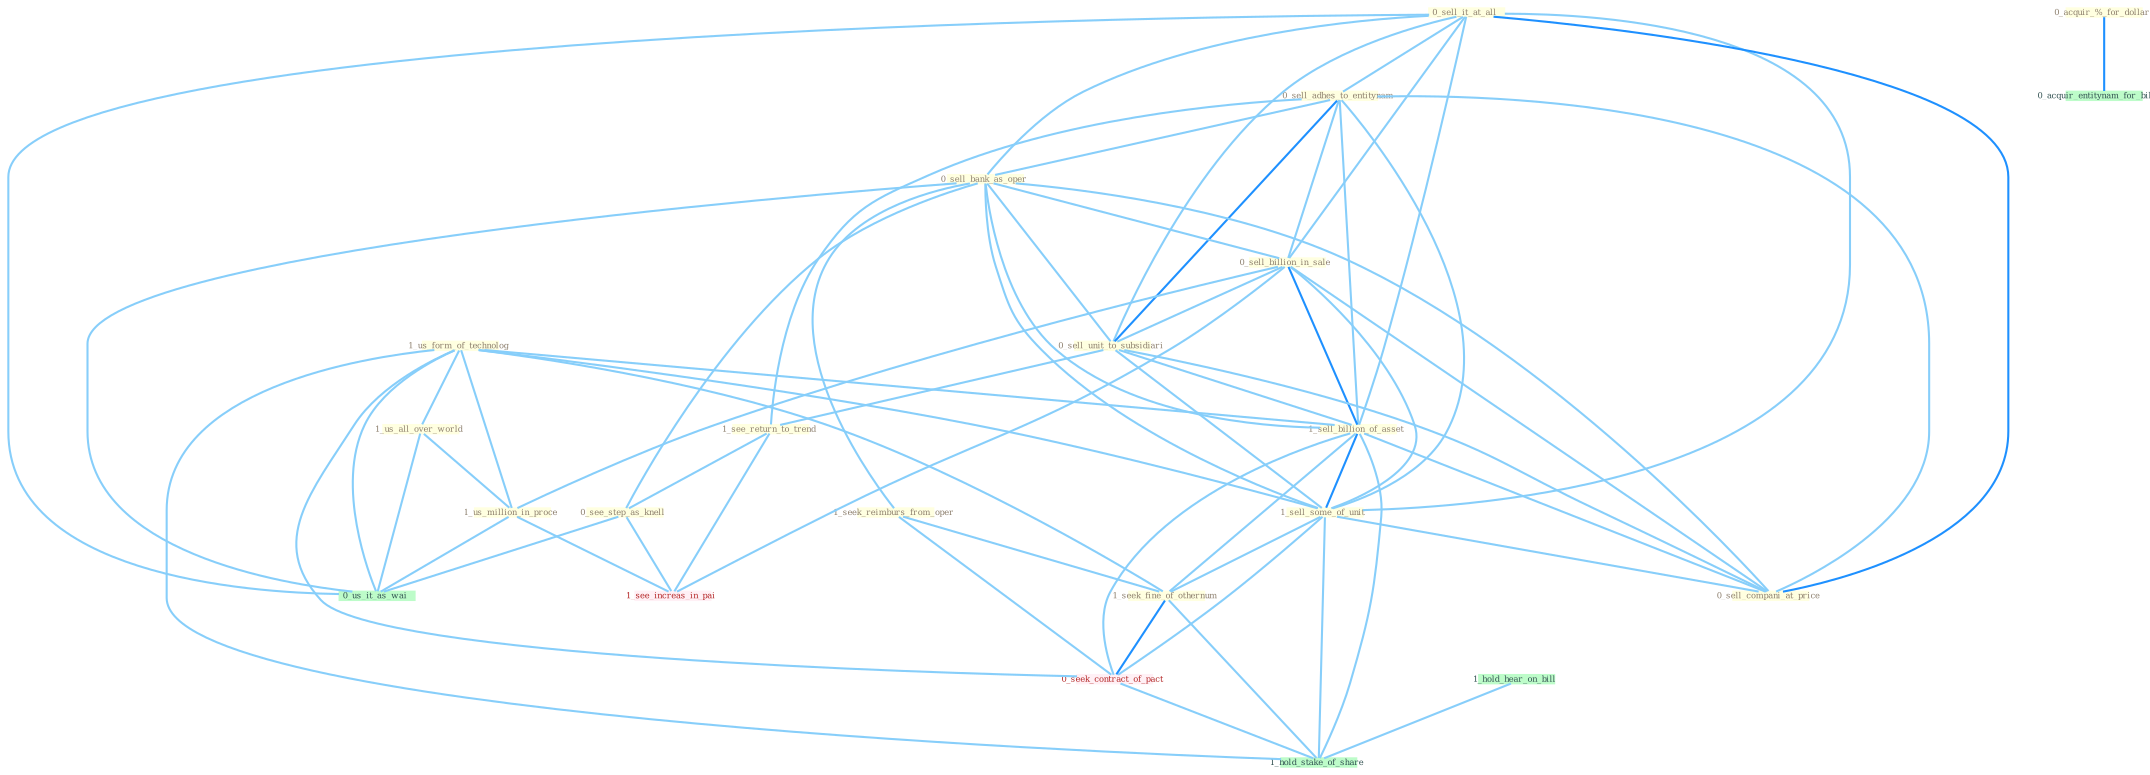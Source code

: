 Graph G{ 
    node
    [shape=polygon,style=filled,width=.5,height=.06,color="#BDFCC9",fixedsize=true,fontsize=4,
    fontcolor="#2f4f4f"];
    {node
    [color="#ffffe0", fontcolor="#8b7d6b"] "0_sell_it_at_all " "0_acquir_%_for_dollar " "0_sell_adhes_to_entitynam " "0_sell_bank_as_oper " "1_us_form_of_technolog " "1_us_all_over_world " "1_seek_reimburs_from_oper " "0_sell_billion_in_sale " "0_sell_unit_to_subsidiari " "1_sell_billion_of_asset " "1_us_million_in_proce " "1_see_return_to_trend " "1_sell_some_of_unit " "0_see_step_as_knell " "0_sell_compani_at_price " "1_seek_fine_of_othernum "}
{node [color="#fff0f5", fontcolor="#b22222"] "0_seek_contract_of_pact " "1_see_increas_in_pai "}
edge [color="#B0E2FF"];

	"0_sell_it_at_all " -- "0_sell_adhes_to_entitynam " [w="1", color="#87cefa" ];
	"0_sell_it_at_all " -- "0_sell_bank_as_oper " [w="1", color="#87cefa" ];
	"0_sell_it_at_all " -- "0_sell_billion_in_sale " [w="1", color="#87cefa" ];
	"0_sell_it_at_all " -- "0_sell_unit_to_subsidiari " [w="1", color="#87cefa" ];
	"0_sell_it_at_all " -- "1_sell_billion_of_asset " [w="1", color="#87cefa" ];
	"0_sell_it_at_all " -- "1_sell_some_of_unit " [w="1", color="#87cefa" ];
	"0_sell_it_at_all " -- "0_sell_compani_at_price " [w="2", color="#1e90ff" , len=0.8];
	"0_sell_it_at_all " -- "0_us_it_as_wai " [w="1", color="#87cefa" ];
	"0_acquir_%_for_dollar " -- "0_acquir_entitynam_for_billion " [w="2", color="#1e90ff" , len=0.8];
	"0_sell_adhes_to_entitynam " -- "0_sell_bank_as_oper " [w="1", color="#87cefa" ];
	"0_sell_adhes_to_entitynam " -- "0_sell_billion_in_sale " [w="1", color="#87cefa" ];
	"0_sell_adhes_to_entitynam " -- "0_sell_unit_to_subsidiari " [w="2", color="#1e90ff" , len=0.8];
	"0_sell_adhes_to_entitynam " -- "1_sell_billion_of_asset " [w="1", color="#87cefa" ];
	"0_sell_adhes_to_entitynam " -- "1_see_return_to_trend " [w="1", color="#87cefa" ];
	"0_sell_adhes_to_entitynam " -- "1_sell_some_of_unit " [w="1", color="#87cefa" ];
	"0_sell_adhes_to_entitynam " -- "0_sell_compani_at_price " [w="1", color="#87cefa" ];
	"0_sell_bank_as_oper " -- "1_seek_reimburs_from_oper " [w="1", color="#87cefa" ];
	"0_sell_bank_as_oper " -- "0_sell_billion_in_sale " [w="1", color="#87cefa" ];
	"0_sell_bank_as_oper " -- "0_sell_unit_to_subsidiari " [w="1", color="#87cefa" ];
	"0_sell_bank_as_oper " -- "1_sell_billion_of_asset " [w="1", color="#87cefa" ];
	"0_sell_bank_as_oper " -- "1_sell_some_of_unit " [w="1", color="#87cefa" ];
	"0_sell_bank_as_oper " -- "0_see_step_as_knell " [w="1", color="#87cefa" ];
	"0_sell_bank_as_oper " -- "0_sell_compani_at_price " [w="1", color="#87cefa" ];
	"0_sell_bank_as_oper " -- "0_us_it_as_wai " [w="1", color="#87cefa" ];
	"1_us_form_of_technolog " -- "1_us_all_over_world " [w="1", color="#87cefa" ];
	"1_us_form_of_technolog " -- "1_sell_billion_of_asset " [w="1", color="#87cefa" ];
	"1_us_form_of_technolog " -- "1_us_million_in_proce " [w="1", color="#87cefa" ];
	"1_us_form_of_technolog " -- "1_sell_some_of_unit " [w="1", color="#87cefa" ];
	"1_us_form_of_technolog " -- "1_seek_fine_of_othernum " [w="1", color="#87cefa" ];
	"1_us_form_of_technolog " -- "0_seek_contract_of_pact " [w="1", color="#87cefa" ];
	"1_us_form_of_technolog " -- "0_us_it_as_wai " [w="1", color="#87cefa" ];
	"1_us_form_of_technolog " -- "1_hold_stake_of_share " [w="1", color="#87cefa" ];
	"1_us_all_over_world " -- "1_us_million_in_proce " [w="1", color="#87cefa" ];
	"1_us_all_over_world " -- "0_us_it_as_wai " [w="1", color="#87cefa" ];
	"1_seek_reimburs_from_oper " -- "1_seek_fine_of_othernum " [w="1", color="#87cefa" ];
	"1_seek_reimburs_from_oper " -- "0_seek_contract_of_pact " [w="1", color="#87cefa" ];
	"0_sell_billion_in_sale " -- "0_sell_unit_to_subsidiari " [w="1", color="#87cefa" ];
	"0_sell_billion_in_sale " -- "1_sell_billion_of_asset " [w="2", color="#1e90ff" , len=0.8];
	"0_sell_billion_in_sale " -- "1_us_million_in_proce " [w="1", color="#87cefa" ];
	"0_sell_billion_in_sale " -- "1_sell_some_of_unit " [w="1", color="#87cefa" ];
	"0_sell_billion_in_sale " -- "0_sell_compani_at_price " [w="1", color="#87cefa" ];
	"0_sell_billion_in_sale " -- "1_see_increas_in_pai " [w="1", color="#87cefa" ];
	"0_sell_unit_to_subsidiari " -- "1_sell_billion_of_asset " [w="1", color="#87cefa" ];
	"0_sell_unit_to_subsidiari " -- "1_see_return_to_trend " [w="1", color="#87cefa" ];
	"0_sell_unit_to_subsidiari " -- "1_sell_some_of_unit " [w="1", color="#87cefa" ];
	"0_sell_unit_to_subsidiari " -- "0_sell_compani_at_price " [w="1", color="#87cefa" ];
	"1_sell_billion_of_asset " -- "1_sell_some_of_unit " [w="2", color="#1e90ff" , len=0.8];
	"1_sell_billion_of_asset " -- "0_sell_compani_at_price " [w="1", color="#87cefa" ];
	"1_sell_billion_of_asset " -- "1_seek_fine_of_othernum " [w="1", color="#87cefa" ];
	"1_sell_billion_of_asset " -- "0_seek_contract_of_pact " [w="1", color="#87cefa" ];
	"1_sell_billion_of_asset " -- "1_hold_stake_of_share " [w="1", color="#87cefa" ];
	"1_us_million_in_proce " -- "0_us_it_as_wai " [w="1", color="#87cefa" ];
	"1_us_million_in_proce " -- "1_see_increas_in_pai " [w="1", color="#87cefa" ];
	"1_see_return_to_trend " -- "0_see_step_as_knell " [w="1", color="#87cefa" ];
	"1_see_return_to_trend " -- "1_see_increas_in_pai " [w="1", color="#87cefa" ];
	"1_sell_some_of_unit " -- "0_sell_compani_at_price " [w="1", color="#87cefa" ];
	"1_sell_some_of_unit " -- "1_seek_fine_of_othernum " [w="1", color="#87cefa" ];
	"1_sell_some_of_unit " -- "0_seek_contract_of_pact " [w="1", color="#87cefa" ];
	"1_sell_some_of_unit " -- "1_hold_stake_of_share " [w="1", color="#87cefa" ];
	"0_see_step_as_knell " -- "0_us_it_as_wai " [w="1", color="#87cefa" ];
	"0_see_step_as_knell " -- "1_see_increas_in_pai " [w="1", color="#87cefa" ];
	"1_seek_fine_of_othernum " -- "0_seek_contract_of_pact " [w="2", color="#1e90ff" , len=0.8];
	"1_seek_fine_of_othernum " -- "1_hold_stake_of_share " [w="1", color="#87cefa" ];
	"0_seek_contract_of_pact " -- "1_hold_stake_of_share " [w="1", color="#87cefa" ];
	"1_hold_hear_on_bill " -- "1_hold_stake_of_share " [w="1", color="#87cefa" ];
}